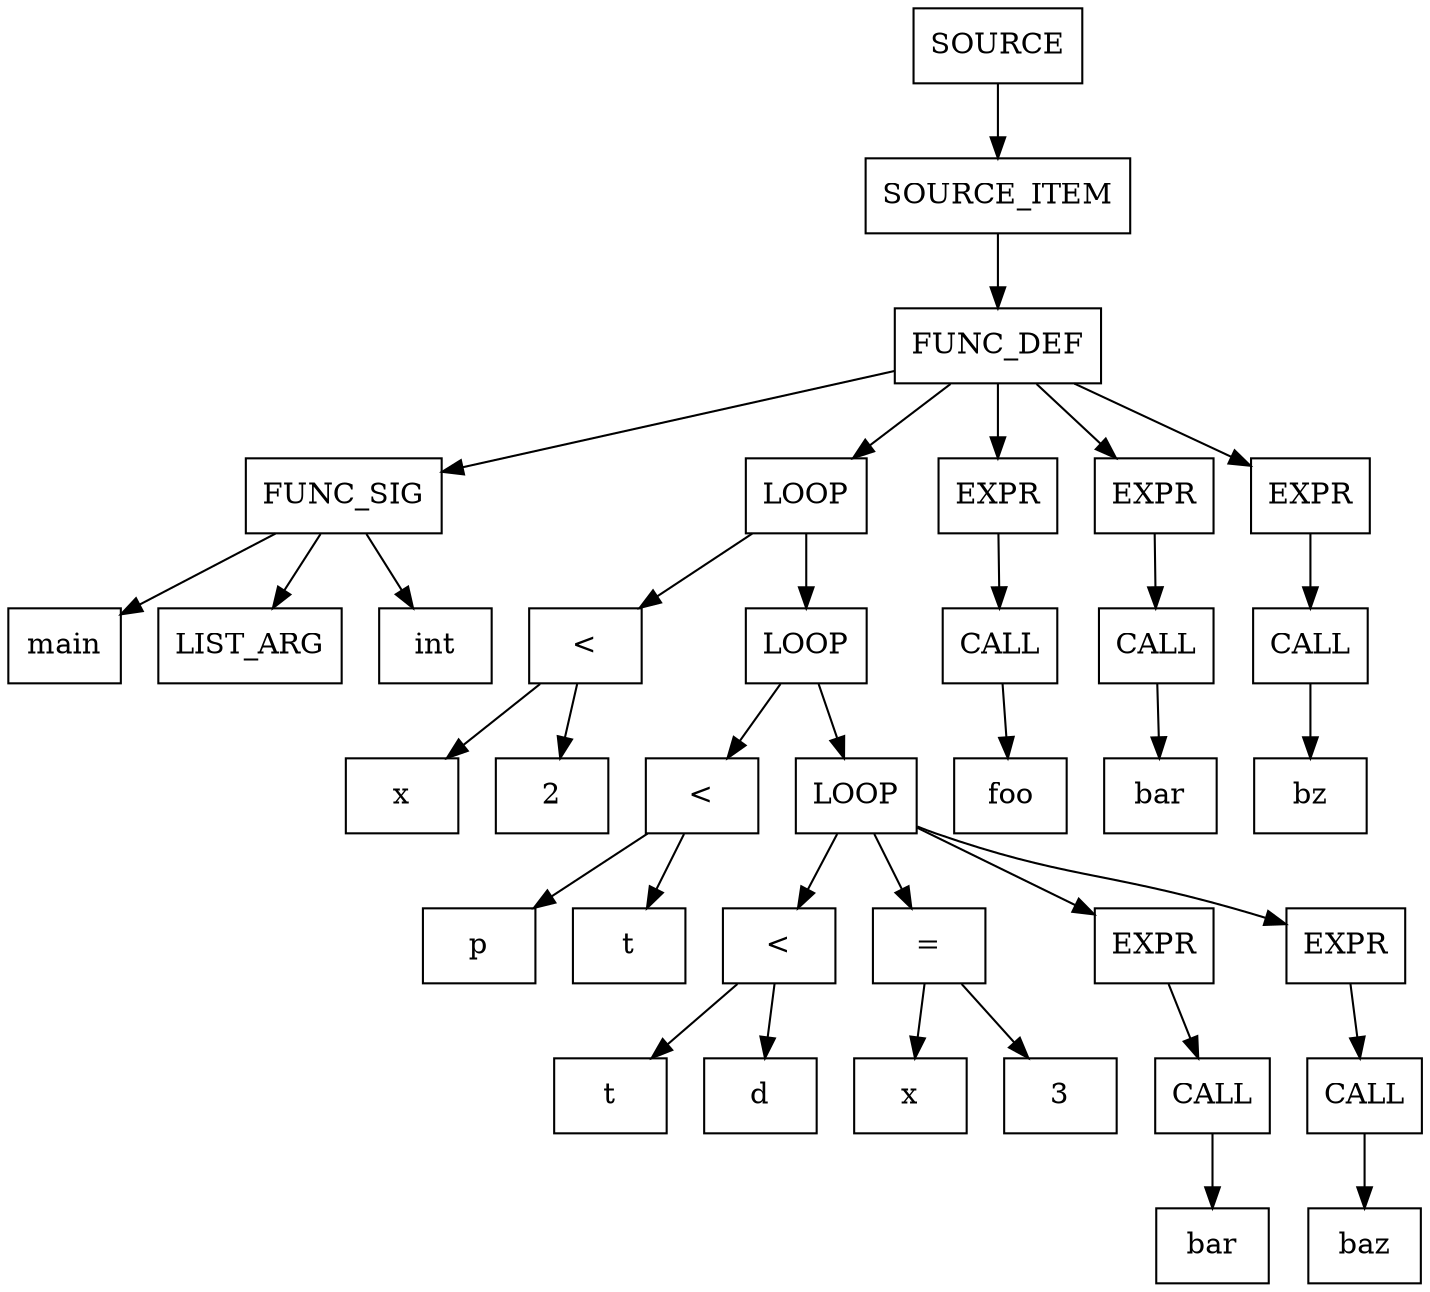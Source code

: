 digraph AST {
    node [shape=box];
    cluster_0_node2848334904 [label="SOURCE"];
    cluster_0_node2848334592 [label="SOURCE_ITEM"];
    cluster_0_node2848332720 [label="FUNC_DEF"];
    cluster_0_node2848310256 [label="FUNC_SIG"];
    cluster_0_node2848309632 [label="main"];
    cluster_0_node2848309944 [label="LIST_ARG"];
    cluster_0_node2848310880 [label="int"];
    cluster_0_node2848323360 [label="LOOP"];
    cluster_0_node2848312440 [label="<"];
    cluster_0_node2848312752 [label="x"];
    cluster_0_node2848313376 [label="2"];
    cluster_0_node2848323984 [label="LOOP"];
    cluster_0_node2848314312 [label="<"];
    cluster_0_node2848314624 [label="p"];
    cluster_0_node2848315248 [label="t"];
    cluster_0_node2848324296 [label="LOOP"];
    cluster_0_node2848316184 [label="<"];
    cluster_0_node2848316496 [label="t"];
    cluster_0_node2848317120 [label="d"];
    cluster_0_node2848319616 [label="="];
    cluster_0_node2848318992 [label="x"];
    cluster_0_node2848319928 [label="3"];
    cluster_0_node2848323048 [label="EXPR"];
    cluster_0_node2848322736 [label="CALL"];
    cluster_0_node2848322424 [label="bar"];
    cluster_0_node2848325856 [label="EXPR"];
    cluster_0_node2848325544 [label="CALL"];
    cluster_0_node2848325232 [label="baz"];
    cluster_0_node2848328664 [label="EXPR"];
    cluster_0_node2848328352 [label="CALL"];
    cluster_0_node2848328040 [label="foo"];
    cluster_0_node2848331472 [label="EXPR"];
    cluster_0_node2848331160 [label="CALL"];
    cluster_0_node2848330848 [label="bar"];
    cluster_0_node2848334280 [label="EXPR"];
    cluster_0_node2848333968 [label="CALL"];
    cluster_0_node2848333656 [label="bz"];
    cluster_0_node2848334904 -> cluster_0_node2848334592;
    cluster_0_node2848334592 -> cluster_0_node2848332720;
    cluster_0_node2848332720 -> cluster_0_node2848310256;
    cluster_0_node2848310256 -> cluster_0_node2848309632;
    cluster_0_node2848310256 -> cluster_0_node2848309944;
    cluster_0_node2848310256 -> cluster_0_node2848310880;
    cluster_0_node2848332720 -> cluster_0_node2848323360;
    cluster_0_node2848323360 -> cluster_0_node2848312440;
    cluster_0_node2848312440 -> cluster_0_node2848312752;
    cluster_0_node2848312440 -> cluster_0_node2848313376;
    cluster_0_node2848323360 -> cluster_0_node2848323984;
    cluster_0_node2848323984 -> cluster_0_node2848314312;
    cluster_0_node2848314312 -> cluster_0_node2848314624;
    cluster_0_node2848314312 -> cluster_0_node2848315248;
    cluster_0_node2848323984 -> cluster_0_node2848324296;
    cluster_0_node2848324296 -> cluster_0_node2848316184;
    cluster_0_node2848316184 -> cluster_0_node2848316496;
    cluster_0_node2848316184 -> cluster_0_node2848317120;
    cluster_0_node2848324296 -> cluster_0_node2848319616;
    cluster_0_node2848319616 -> cluster_0_node2848318992;
    cluster_0_node2848319616 -> cluster_0_node2848319928;
    cluster_0_node2848324296 -> cluster_0_node2848323048;
    cluster_0_node2848323048 -> cluster_0_node2848322736;
    cluster_0_node2848322736 -> cluster_0_node2848322424;
    cluster_0_node2848324296 -> cluster_0_node2848325856;
    cluster_0_node2848325856 -> cluster_0_node2848325544;
    cluster_0_node2848325544 -> cluster_0_node2848325232;
    cluster_0_node2848332720 -> cluster_0_node2848328664;
    cluster_0_node2848328664 -> cluster_0_node2848328352;
    cluster_0_node2848328352 -> cluster_0_node2848328040;
    cluster_0_node2848332720 -> cluster_0_node2848331472;
    cluster_0_node2848331472 -> cluster_0_node2848331160;
    cluster_0_node2848331160 -> cluster_0_node2848330848;
    cluster_0_node2848332720 -> cluster_0_node2848334280;
    cluster_0_node2848334280 -> cluster_0_node2848333968;
    cluster_0_node2848333968 -> cluster_0_node2848333656;
}
